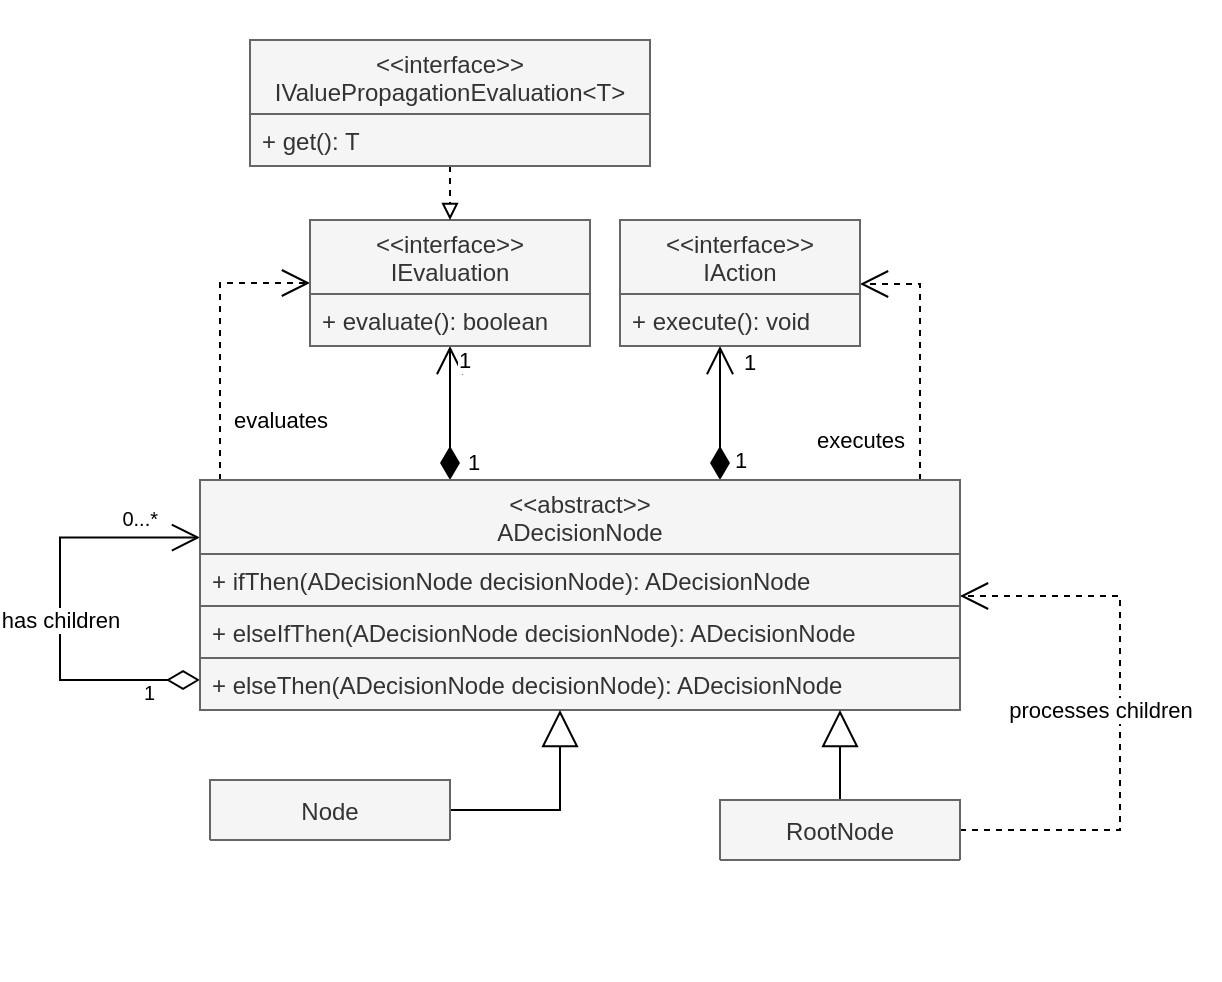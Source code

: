 <mxfile version="13.3.0" type="device"><diagram name="Page-1" id="c4acf3e9-155e-7222-9cf6-157b1a14988f"><mxGraphModel dx="1422" dy="774" grid="1" gridSize="10" guides="1" tooltips="1" connect="1" arrows="1" fold="1" page="1" pageScale="1" pageWidth="850" pageHeight="1100" background="#ffffff" math="0" shadow="0"><root><mxCell id="0"/><mxCell id="1" parent="0"/><mxCell id="nW1Jvqd2zukG-OBSu6BQ-1" value="" style="rounded=0;whiteSpace=wrap;html=1;labelBorderColor=none;strokeColor=none;" parent="1" vertex="1"><mxGeometry x="200" y="120" width="610" height="490" as="geometry"/></mxCell><mxCell id="nW1Jvqd2zukG-OBSu6BQ-8" value="1" style="endArrow=open;html=1;endSize=12;startArrow=diamondThin;startSize=14;startFill=1;edgeStyle=orthogonalEdgeStyle;align=left;verticalAlign=bottom;rounded=0;" parent="1" source="nW1Jvqd2zukG-OBSu6BQ-2" target="nW1Jvqd2zukG-OBSu6BQ-13" edge="1"><mxGeometry x="-0.104" y="-31" relative="1" as="geometry"><mxPoint x="360" y="300" as="sourcePoint"/><mxPoint x="520" y="300" as="targetPoint"/><Array as="points"><mxPoint x="425" y="320"/><mxPoint x="425" y="320"/></Array><mxPoint x="-24" y="30" as="offset"/></mxGeometry></mxCell><mxCell id="nW1Jvqd2zukG-OBSu6BQ-9" value="1" style="edgeLabel;html=1;align=center;verticalAlign=middle;resizable=0;points=[];" parent="nW1Jvqd2zukG-OBSu6BQ-8" vertex="1" connectable="0"><mxGeometry x="0.336" y="1" relative="1" as="geometry"><mxPoint x="8" y="-15.24" as="offset"/></mxGeometry></mxCell><mxCell id="nW1Jvqd2zukG-OBSu6BQ-10" value="1" style="endArrow=open;html=1;endSize=12;startArrow=diamondThin;startSize=14;startFill=1;edgeStyle=orthogonalEdgeStyle;align=left;verticalAlign=bottom;rounded=0;" parent="1" source="nW1Jvqd2zukG-OBSu6BQ-2" target="nW1Jvqd2zukG-OBSu6BQ-16" edge="1"><mxGeometry x="0.492" y="-10" relative="1" as="geometry"><mxPoint x="570" y="377" as="sourcePoint"/><mxPoint x="570" y="260" as="targetPoint"/><Array as="points"><mxPoint x="560" y="320"/><mxPoint x="560" y="320"/></Array><mxPoint as="offset"/></mxGeometry></mxCell><mxCell id="nW1Jvqd2zukG-OBSu6BQ-11" value="1" style="edgeLabel;html=1;align=center;verticalAlign=middle;resizable=0;points=[];" parent="nW1Jvqd2zukG-OBSu6BQ-10" vertex="1" connectable="0"><mxGeometry x="0.194" y="1" relative="1" as="geometry"><mxPoint x="11" y="30" as="offset"/></mxGeometry></mxCell><mxCell id="nW1Jvqd2zukG-OBSu6BQ-12" value="evaluates" style="endArrow=open;endSize=12;dashed=1;html=1;entryX=0;entryY=0.5;entryDx=0;entryDy=0;edgeStyle=orthogonalEdgeStyle;rounded=0;" parent="1" source="nW1Jvqd2zukG-OBSu6BQ-2" target="nW1Jvqd2zukG-OBSu6BQ-13" edge="1"><mxGeometry x="-0.164" y="-42" width="160" relative="1" as="geometry"><mxPoint x="160" y="250" as="sourcePoint"/><mxPoint x="320" y="250" as="targetPoint"/><Array as="points"><mxPoint x="310" y="300"/><mxPoint x="310" y="300"/></Array><mxPoint x="-12" y="30" as="offset"/></mxGeometry></mxCell><mxCell id="nW1Jvqd2zukG-OBSu6BQ-15" value="executes" style="endArrow=open;endSize=12;dashed=1;html=1;edgeStyle=orthogonalEdgeStyle;rounded=0;" parent="1" source="nW1Jvqd2zukG-OBSu6BQ-2" target="nW1Jvqd2zukG-OBSu6BQ-16" edge="1"><mxGeometry x="1" y="78" width="160" relative="1" as="geometry"><mxPoint x="760" y="338.52" as="sourcePoint"/><mxPoint x="805" y="240.02" as="targetPoint"/><Array as="points"><mxPoint x="660" y="262"/></Array><mxPoint as="offset"/></mxGeometry></mxCell><mxCell id="nW1Jvqd2zukG-OBSu6BQ-18" value="has children" style="endArrow=open;html=1;endSize=12;startArrow=diamondThin;startSize=14;startFill=0;edgeStyle=orthogonalEdgeStyle;entryX=0;entryY=0.25;entryDx=0;entryDy=0;rounded=0;" parent="1" source="nW1Jvqd2zukG-OBSu6BQ-2" target="nW1Jvqd2zukG-OBSu6BQ-2" edge="1"><mxGeometry x="-0.053" relative="1" as="geometry"><mxPoint x="340" y="280" as="sourcePoint"/><mxPoint x="260" y="550" as="targetPoint"/><Array as="points"><mxPoint x="230" y="460"/><mxPoint x="230" y="389"/></Array><mxPoint as="offset"/></mxGeometry></mxCell><mxCell id="nW1Jvqd2zukG-OBSu6BQ-19" value="1" style="resizable=0;html=1;align=left;verticalAlign=top;labelBackgroundColor=#ffffff;fontSize=10;" parent="nW1Jvqd2zukG-OBSu6BQ-18" connectable="0" vertex="1"><mxGeometry x="-1" relative="1" as="geometry"><mxPoint x="-30" y="-6" as="offset"/></mxGeometry></mxCell><mxCell id="nW1Jvqd2zukG-OBSu6BQ-20" value="0...*" style="resizable=0;html=1;align=right;verticalAlign=top;labelBackgroundColor=#ffffff;fontSize=10;" parent="nW1Jvqd2zukG-OBSu6BQ-18" connectable="0" vertex="1"><mxGeometry x="1" relative="1" as="geometry"><mxPoint x="-20.07" y="-22.25" as="offset"/></mxGeometry></mxCell><mxCell id="nW1Jvqd2zukG-OBSu6BQ-2" value="&lt;&lt;abstract&gt;&gt;&#xA;ADecisionNode" style="swimlane;fontStyle=0;childLayout=stackLayout;horizontal=1;startSize=37;fillColor=#f5f5f5;horizontalStack=0;resizeParent=1;resizeParentMax=0;resizeLast=0;collapsible=1;marginBottom=0;strokeColor=#666666;fontColor=#333333;" parent="1" vertex="1"><mxGeometry x="300" y="360" width="380" height="115" as="geometry"/></mxCell><mxCell id="nW1Jvqd2zukG-OBSu6BQ-3" value="+ ifThen(ADecisionNode decisionNode): ADecisionNode" style="text;align=left;verticalAlign=top;spacingLeft=4;spacingRight=4;overflow=hidden;rotatable=0;points=[[0,0.5],[1,0.5]];portConstraint=eastwest;strokeColor=#666666;fillColor=#f5f5f5;fontColor=#333333;" parent="nW1Jvqd2zukG-OBSu6BQ-2" vertex="1"><mxGeometry y="37" width="380" height="26" as="geometry"/></mxCell><mxCell id="nW1Jvqd2zukG-OBSu6BQ-4" value="+ elseIfThen(ADecisionNode decisionNode): ADecisionNode" style="text;align=left;verticalAlign=top;spacingLeft=4;spacingRight=4;overflow=hidden;rotatable=0;points=[[0,0.5],[1,0.5]];portConstraint=eastwest;strokeColor=#666666;fillColor=#f5f5f5;fontColor=#333333;" parent="nW1Jvqd2zukG-OBSu6BQ-2" vertex="1"><mxGeometry y="63" width="380" height="26" as="geometry"/></mxCell><mxCell id="nW1Jvqd2zukG-OBSu6BQ-5" value="+ elseThen(ADecisionNode decisionNode): ADecisionNode" style="text;align=left;verticalAlign=top;spacingLeft=4;spacingRight=4;overflow=hidden;rotatable=0;points=[[0,0.5],[1,0.5]];portConstraint=eastwest;strokeColor=#666666;fillColor=#f5f5f5;fontColor=#333333;" parent="nW1Jvqd2zukG-OBSu6BQ-2" vertex="1"><mxGeometry y="89" width="380" height="26" as="geometry"/></mxCell><mxCell id="nW1Jvqd2zukG-OBSu6BQ-13" value="&lt;&lt;interface&gt;&gt;&#xA;IEvaluation" style="swimlane;fontStyle=0;childLayout=stackLayout;horizontal=1;startSize=37;fillColor=#f5f5f5;horizontalStack=0;resizeParent=1;resizeParentMax=0;resizeLast=0;collapsible=1;marginBottom=0;strokeColor=#666666;fontColor=#333333;" parent="1" vertex="1"><mxGeometry x="355" y="230" width="140" height="63" as="geometry"/></mxCell><mxCell id="nW1Jvqd2zukG-OBSu6BQ-14" value="+ evaluate(): boolean" style="text;strokeColor=#666666;fillColor=#f5f5f5;align=left;verticalAlign=top;spacingLeft=4;spacingRight=4;overflow=hidden;rotatable=0;points=[[0,0.5],[1,0.5]];portConstraint=eastwest;fontColor=#333333;" parent="nW1Jvqd2zukG-OBSu6BQ-13" vertex="1"><mxGeometry y="37" width="140" height="26" as="geometry"/></mxCell><mxCell id="nW1Jvqd2zukG-OBSu6BQ-16" value="&lt;&lt;interface&gt;&gt;&#xA;IAction" style="swimlane;fontStyle=0;childLayout=stackLayout;horizontal=1;startSize=37;fillColor=#f5f5f5;horizontalStack=0;resizeParent=1;resizeParentMax=0;resizeLast=0;collapsible=1;marginBottom=0;strokeColor=#666666;fontColor=#333333;" parent="1" vertex="1"><mxGeometry x="510" y="230" width="120" height="63" as="geometry"/></mxCell><mxCell id="nW1Jvqd2zukG-OBSu6BQ-17" value="+ execute(): void" style="text;strokeColor=#666666;fillColor=#f5f5f5;align=left;verticalAlign=top;spacingLeft=4;spacingRight=4;overflow=hidden;rotatable=0;points=[[0,0.5],[1,0.5]];portConstraint=eastwest;fontColor=#333333;" parent="nW1Jvqd2zukG-OBSu6BQ-16" vertex="1"><mxGeometry y="37" width="120" height="26" as="geometry"/></mxCell><mxCell id="nW1Jvqd2zukG-OBSu6BQ-28" value="" style="endArrow=block;dashed=1;endFill=0;html=1;edgeStyle=orthogonalEdgeStyle;rounded=0;" parent="1" source="nW1Jvqd2zukG-OBSu6BQ-25" target="nW1Jvqd2zukG-OBSu6BQ-13" edge="1"><mxGeometry width="160" relative="1" as="geometry"><mxPoint x="190" y="150" as="sourcePoint"/><mxPoint x="350" y="150" as="targetPoint"/></mxGeometry></mxCell><mxCell id="nW1Jvqd2zukG-OBSu6BQ-25" value="&lt;&lt;interface&gt;&gt;&#xA;IValuePropagationEvaluation&lt;T&gt;" style="swimlane;fontStyle=0;childLayout=stackLayout;horizontal=1;startSize=37;fillColor=#f5f5f5;horizontalStack=0;resizeParent=1;resizeParentMax=0;resizeLast=0;collapsible=1;marginBottom=0;strokeColor=#666666;fontColor=#333333;" parent="1" vertex="1"><mxGeometry x="325" y="140" width="200" height="63" as="geometry"/></mxCell><mxCell id="nW1Jvqd2zukG-OBSu6BQ-26" value="+ get(): T" style="text;strokeColor=#666666;fillColor=#f5f5f5;align=left;verticalAlign=top;spacingLeft=4;spacingRight=4;overflow=hidden;rotatable=0;points=[[0,0.5],[1,0.5]];portConstraint=eastwest;fontColor=#333333;" parent="nW1Jvqd2zukG-OBSu6BQ-25" vertex="1"><mxGeometry y="37" width="200" height="26" as="geometry"/></mxCell><mxCell id="Gn3Ekrt9DDXkdo1R5xRX-5" value="processes children" style="endArrow=open;endSize=12;dashed=1;html=1;rounded=0;edgeStyle=orthogonalEdgeStyle;exitX=1;exitY=0.5;exitDx=0;exitDy=0;" edge="1" parent="1" source="Gn3Ekrt9DDXkdo1R5xRX-1" target="nW1Jvqd2zukG-OBSu6BQ-2"><mxGeometry x="0.014" y="10" width="160" relative="1" as="geometry"><mxPoint x="810" y="658.0" as="sourcePoint"/><mxPoint x="910" y="600" as="targetPoint"/><Array as="points"><mxPoint x="760" y="535"/><mxPoint x="760" y="418"/></Array><mxPoint as="offset"/></mxGeometry></mxCell><mxCell id="Gn3Ekrt9DDXkdo1R5xRX-7" value="" style="endArrow=block;endSize=16;endFill=0;html=1;exitX=0.5;exitY=0;exitDx=0;exitDy=0;rounded=0;edgeStyle=orthogonalEdgeStyle;" edge="1" parent="1" source="Gn3Ekrt9DDXkdo1R5xRX-1" target="nW1Jvqd2zukG-OBSu6BQ-2"><mxGeometry width="160" relative="1" as="geometry"><mxPoint x="470" y="480" as="sourcePoint"/><mxPoint x="630" y="480" as="targetPoint"/><Array as="points"><mxPoint x="620" y="510"/><mxPoint x="620" y="510"/></Array></mxGeometry></mxCell><mxCell id="Gn3Ekrt9DDXkdo1R5xRX-1" value="RootNode" style="swimlane;fontStyle=0;childLayout=stackLayout;horizontal=1;startSize=60;fillColor=#f5f5f5;horizontalStack=0;resizeParent=1;resizeParentMax=0;resizeLast=0;collapsible=1;marginBottom=0;strokeColor=#666666;fontColor=#333333;" vertex="1" parent="1"><mxGeometry x="560" y="520" width="120" height="30" as="geometry"/></mxCell><mxCell id="Gn3Ekrt9DDXkdo1R5xRX-9" value="" style="endArrow=block;endSize=16;endFill=0;html=1;rounded=0;edgeStyle=orthogonalEdgeStyle;" edge="1" parent="1" source="Gn3Ekrt9DDXkdo1R5xRX-8" target="nW1Jvqd2zukG-OBSu6BQ-2"><mxGeometry width="160" relative="1" as="geometry"><mxPoint x="560.0" y="520" as="sourcePoint"/><mxPoint x="550.0" y="475" as="targetPoint"/><Array as="points"><mxPoint x="480" y="500"/><mxPoint x="480" y="500"/></Array></mxGeometry></mxCell><mxCell id="Gn3Ekrt9DDXkdo1R5xRX-8" value="Node" style="swimlane;fontStyle=0;childLayout=stackLayout;horizontal=1;startSize=60;fillColor=#f5f5f5;horizontalStack=0;resizeParent=1;resizeParentMax=0;resizeLast=0;collapsible=1;marginBottom=0;strokeColor=#666666;fontColor=#333333;" vertex="1" parent="1"><mxGeometry x="305" y="510" width="120" height="30" as="geometry"/></mxCell></root></mxGraphModel></diagram></mxfile>